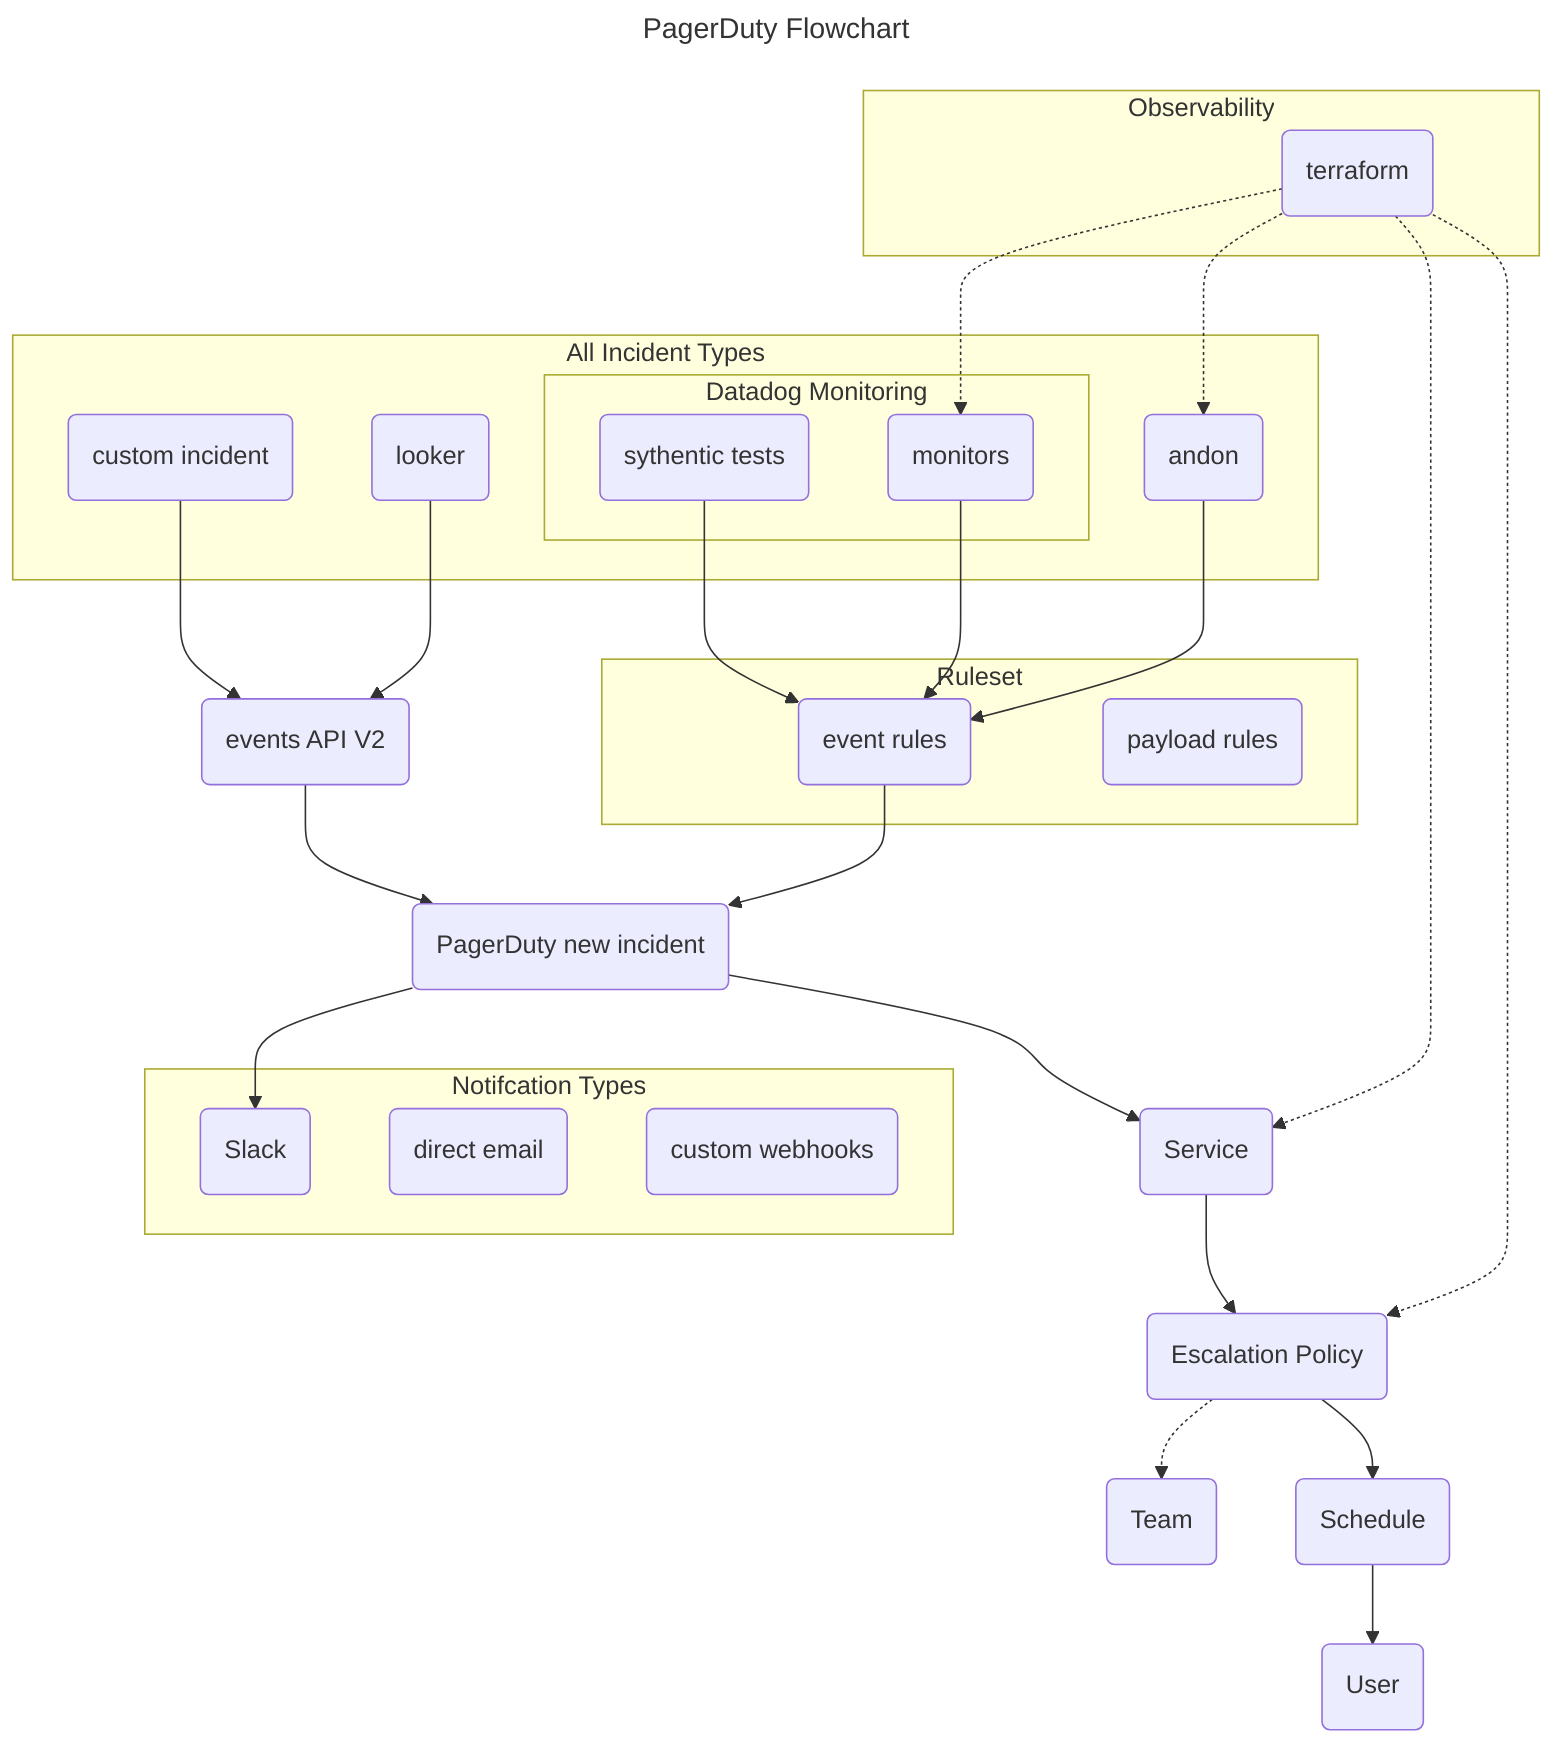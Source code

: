 ---
title: PagerDuty Flowchart
---

flowchart TD

subgraph Observability
    A(terraform)
end

subgraph All Incident Types
    subgraph Datadog Monitoring
        B(sythentic tests)
        A(terraform)-.->C(monitors)
    end
    D(andon)
    A(terraform)-.->D(andon)
    E(custom incident)
    F(looker)
end

E(custom incident)-->G(events API V2)
F(looker)-->G(events API 2)

G(events API V2)-->H(PagerDuty new incident)-->M(Slack)
J(event rules)-->H(PagerDuty new incident)
H(PagerDuty new incident)-->N(Service)
N(Service)-->O(Escalation Policy)
O(Escalation Policy)-.->P(Team)
O(Escalation Policy)-->Q(Schedule)
Q(Schedule)-->R(User)
A(terraform)-.->N(Service)
A(terraform)-.->O(Escalation Policy)

subgraph Ruleset
    I(payload rules)
    B(sythentic tests)-->J(event rules)
    C(monitors)-->J(event rules)
    D(andon)-->J(event rules)
end

subgraph Notifcation Types
    K(direct email)
    L(custom webhooks)
    M(Slack)
end

%% style A fill:#f9f,stroke:#333,stroke-width:4px
%% style Observability font-weight:bold